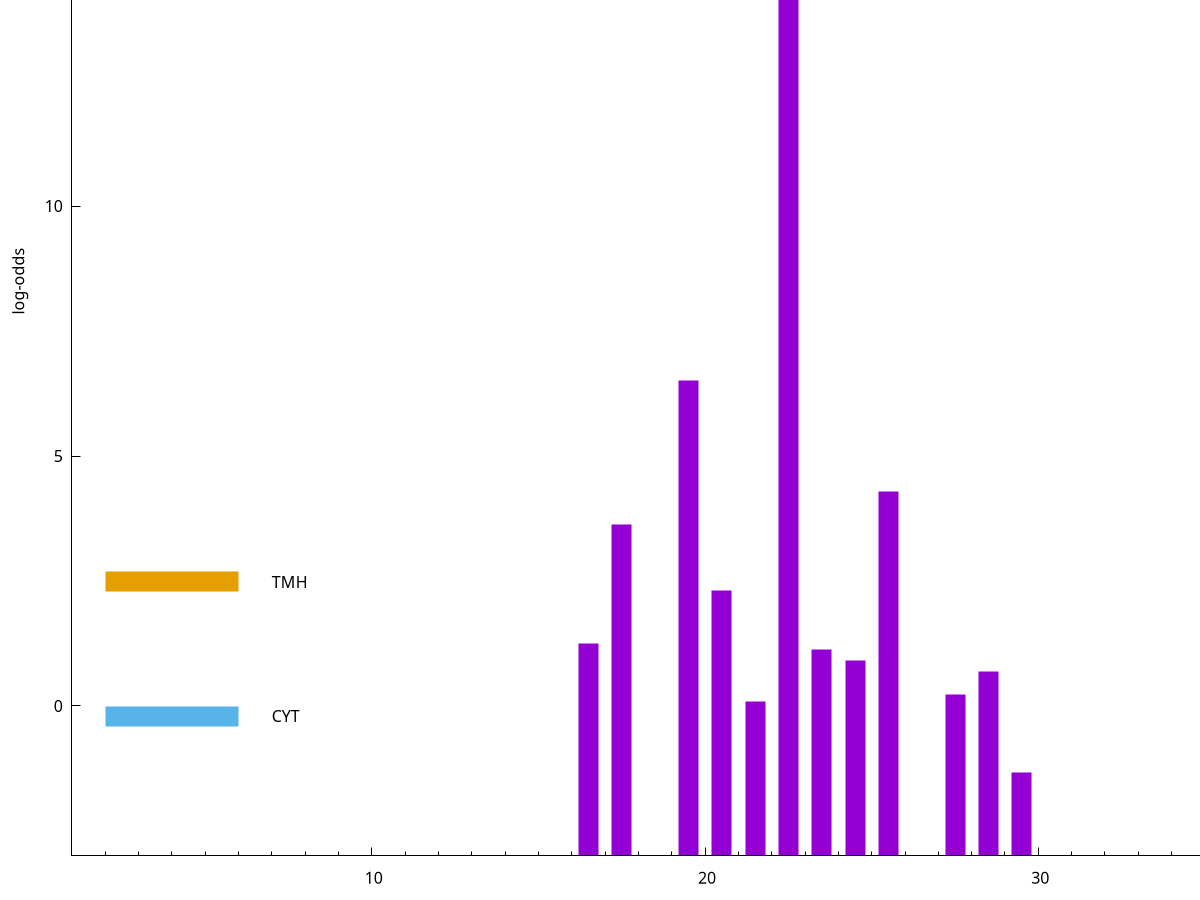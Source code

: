 set title "LipoP predictions for SRR3987122.gff"
set size 2., 1.4
set xrange [1:70] 
set mxtics 10
set yrange [-3:20]
set y2range [0:23]
set ylabel "log-odds"
set term postscript eps color solid "Helvetica" 30
set output "SRR3987122.gff.eps"
set arrow from 2,18.3027 to 6,18.3027 nohead lt 1 lw 20
set label "SpI" at 7,18.3027
set arrow from 2,2.48165 to 6,2.48165 nohead lt 4 lw 20
set label "TMH" at 7,2.48165
set arrow from 2,-0.200913 to 6,-0.200913 nohead lt 3 lw 20
set label "CYT" at 7,-0.200913
set arrow from 2,18.3027 to 6,18.3027 nohead lt 1 lw 20
set label "SpI" at 7,18.3027
# NOTE: The scores below are the log-odds scores with the threshold
# NOTE: subtracted (a hack to make gnuplot make the histogram all
# NOTE: look nice).
plot "-" axes x1y2 title "" with impulses lt 1 lw 20
22.500000 21.302100
19.500000 9.512890
25.500000 7.293760
17.500000 6.625810
20.500000 5.316340
16.500000 4.258220
23.500000 4.122480
24.500000 3.899562
28.500000 3.683978
27.500000 3.231917
21.500000 3.096220
29.500000 1.663370
18.500000 0.018050
e
exit
